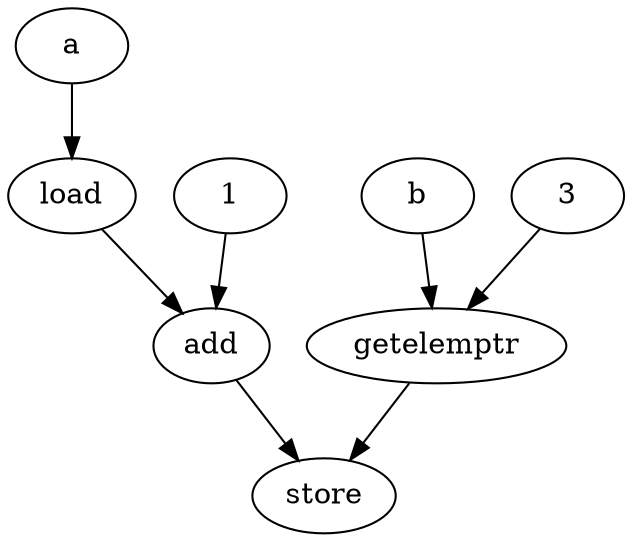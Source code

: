 digraph G {
a -> load
load -> add
"1" -> add
b -> getelemptr
"3" -> getelemptr
add -> store
getelemptr -> store
}
